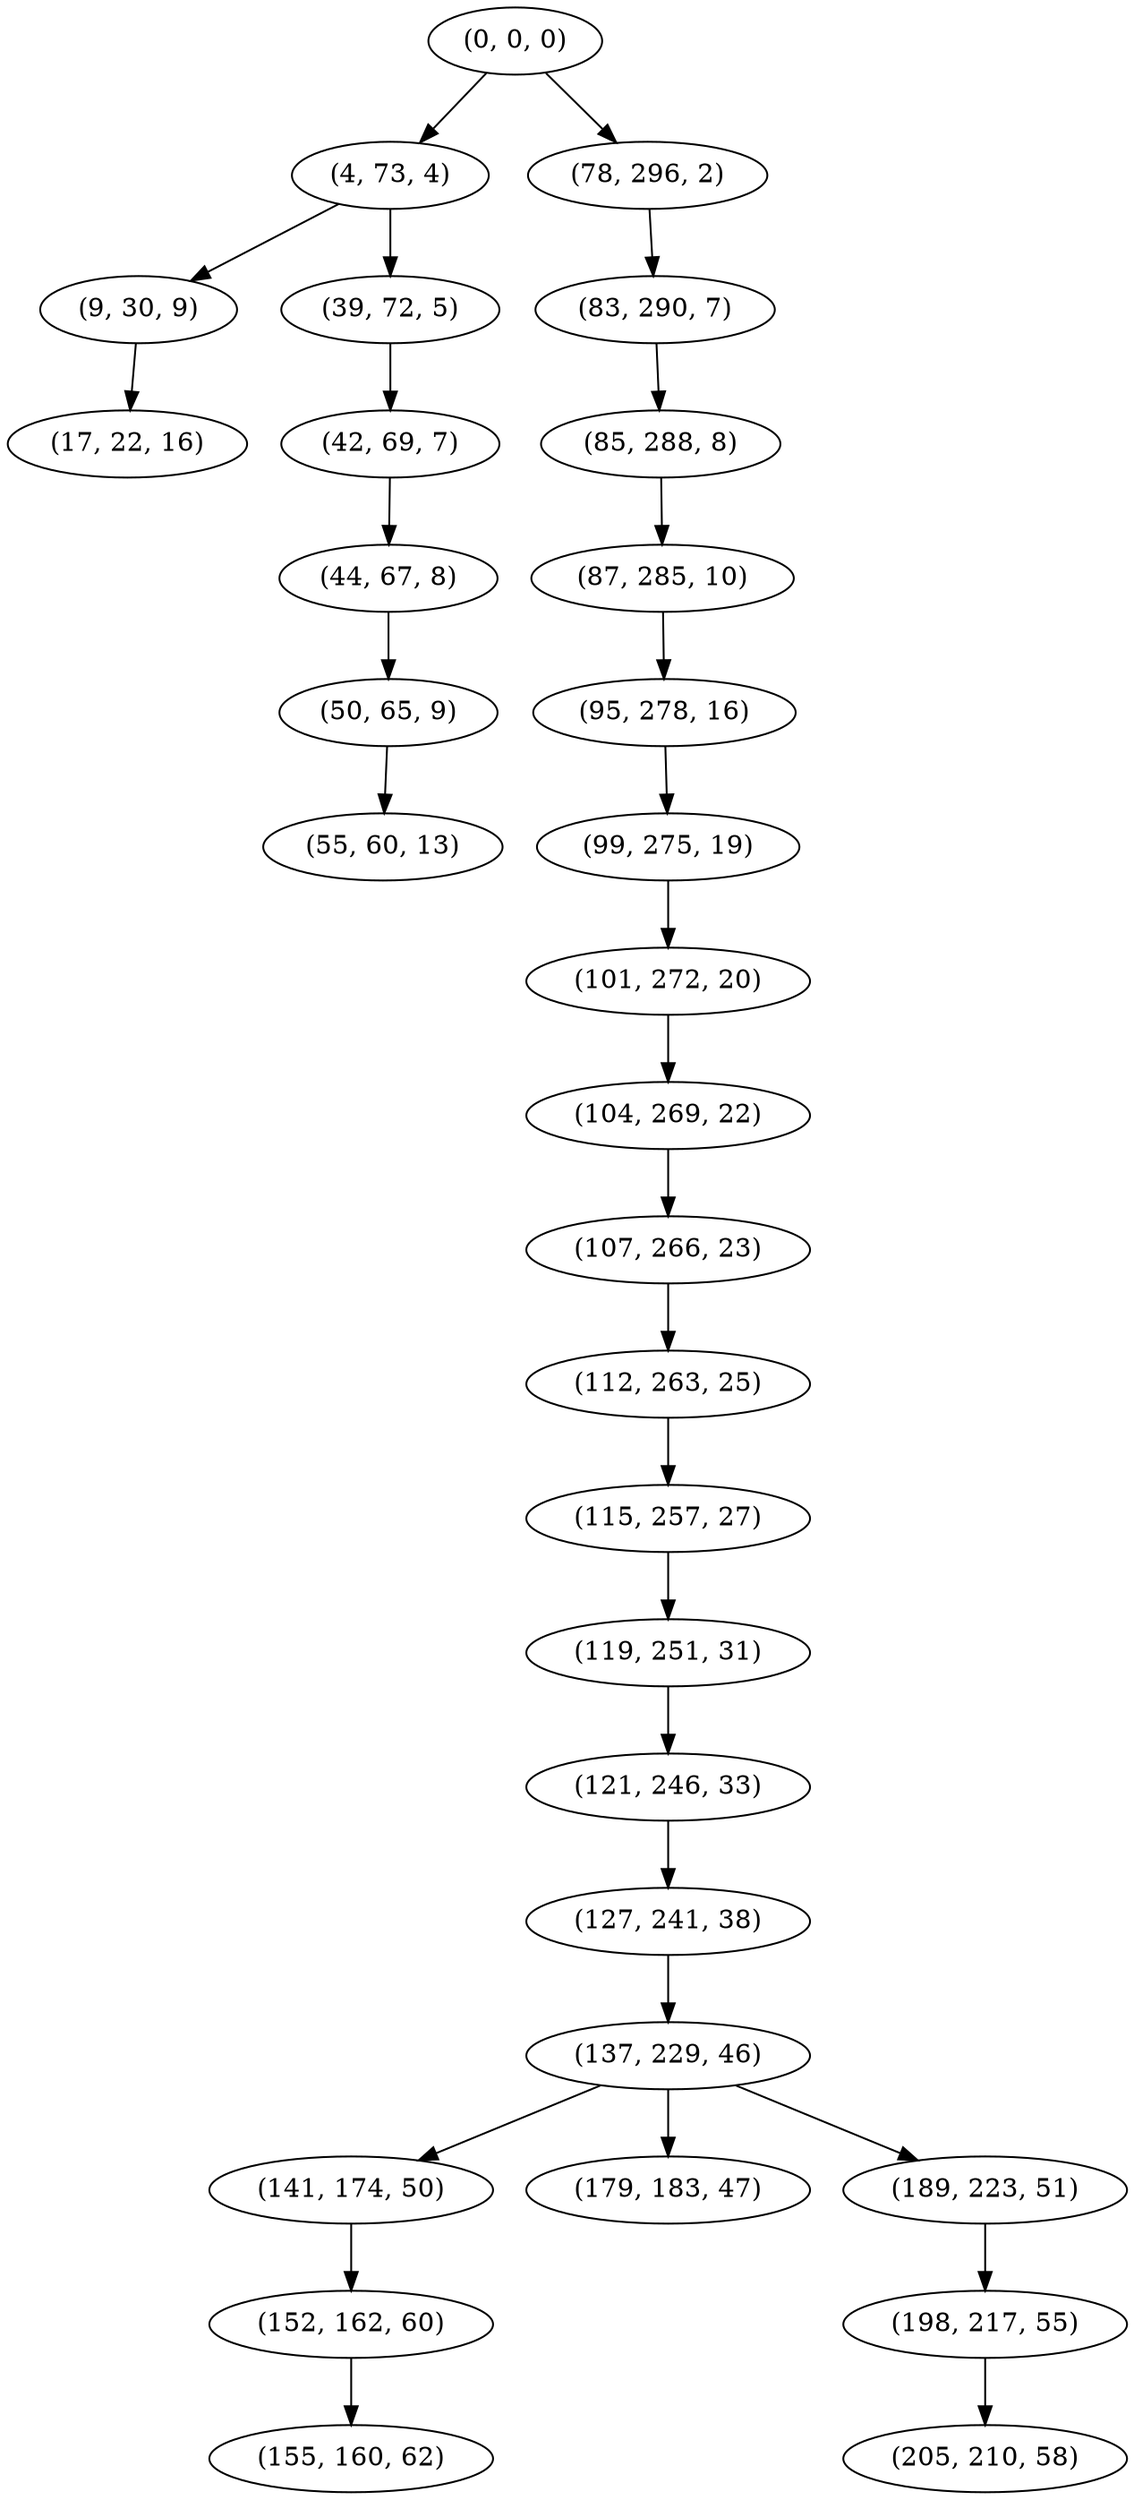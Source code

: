 digraph tree {
    "(0, 0, 0)";
    "(4, 73, 4)";
    "(9, 30, 9)";
    "(17, 22, 16)";
    "(39, 72, 5)";
    "(42, 69, 7)";
    "(44, 67, 8)";
    "(50, 65, 9)";
    "(55, 60, 13)";
    "(78, 296, 2)";
    "(83, 290, 7)";
    "(85, 288, 8)";
    "(87, 285, 10)";
    "(95, 278, 16)";
    "(99, 275, 19)";
    "(101, 272, 20)";
    "(104, 269, 22)";
    "(107, 266, 23)";
    "(112, 263, 25)";
    "(115, 257, 27)";
    "(119, 251, 31)";
    "(121, 246, 33)";
    "(127, 241, 38)";
    "(137, 229, 46)";
    "(141, 174, 50)";
    "(152, 162, 60)";
    "(155, 160, 62)";
    "(179, 183, 47)";
    "(189, 223, 51)";
    "(198, 217, 55)";
    "(205, 210, 58)";
    "(0, 0, 0)" -> "(4, 73, 4)";
    "(0, 0, 0)" -> "(78, 296, 2)";
    "(4, 73, 4)" -> "(9, 30, 9)";
    "(4, 73, 4)" -> "(39, 72, 5)";
    "(9, 30, 9)" -> "(17, 22, 16)";
    "(39, 72, 5)" -> "(42, 69, 7)";
    "(42, 69, 7)" -> "(44, 67, 8)";
    "(44, 67, 8)" -> "(50, 65, 9)";
    "(50, 65, 9)" -> "(55, 60, 13)";
    "(78, 296, 2)" -> "(83, 290, 7)";
    "(83, 290, 7)" -> "(85, 288, 8)";
    "(85, 288, 8)" -> "(87, 285, 10)";
    "(87, 285, 10)" -> "(95, 278, 16)";
    "(95, 278, 16)" -> "(99, 275, 19)";
    "(99, 275, 19)" -> "(101, 272, 20)";
    "(101, 272, 20)" -> "(104, 269, 22)";
    "(104, 269, 22)" -> "(107, 266, 23)";
    "(107, 266, 23)" -> "(112, 263, 25)";
    "(112, 263, 25)" -> "(115, 257, 27)";
    "(115, 257, 27)" -> "(119, 251, 31)";
    "(119, 251, 31)" -> "(121, 246, 33)";
    "(121, 246, 33)" -> "(127, 241, 38)";
    "(127, 241, 38)" -> "(137, 229, 46)";
    "(137, 229, 46)" -> "(141, 174, 50)";
    "(137, 229, 46)" -> "(179, 183, 47)";
    "(137, 229, 46)" -> "(189, 223, 51)";
    "(141, 174, 50)" -> "(152, 162, 60)";
    "(152, 162, 60)" -> "(155, 160, 62)";
    "(189, 223, 51)" -> "(198, 217, 55)";
    "(198, 217, 55)" -> "(205, 210, 58)";
}
